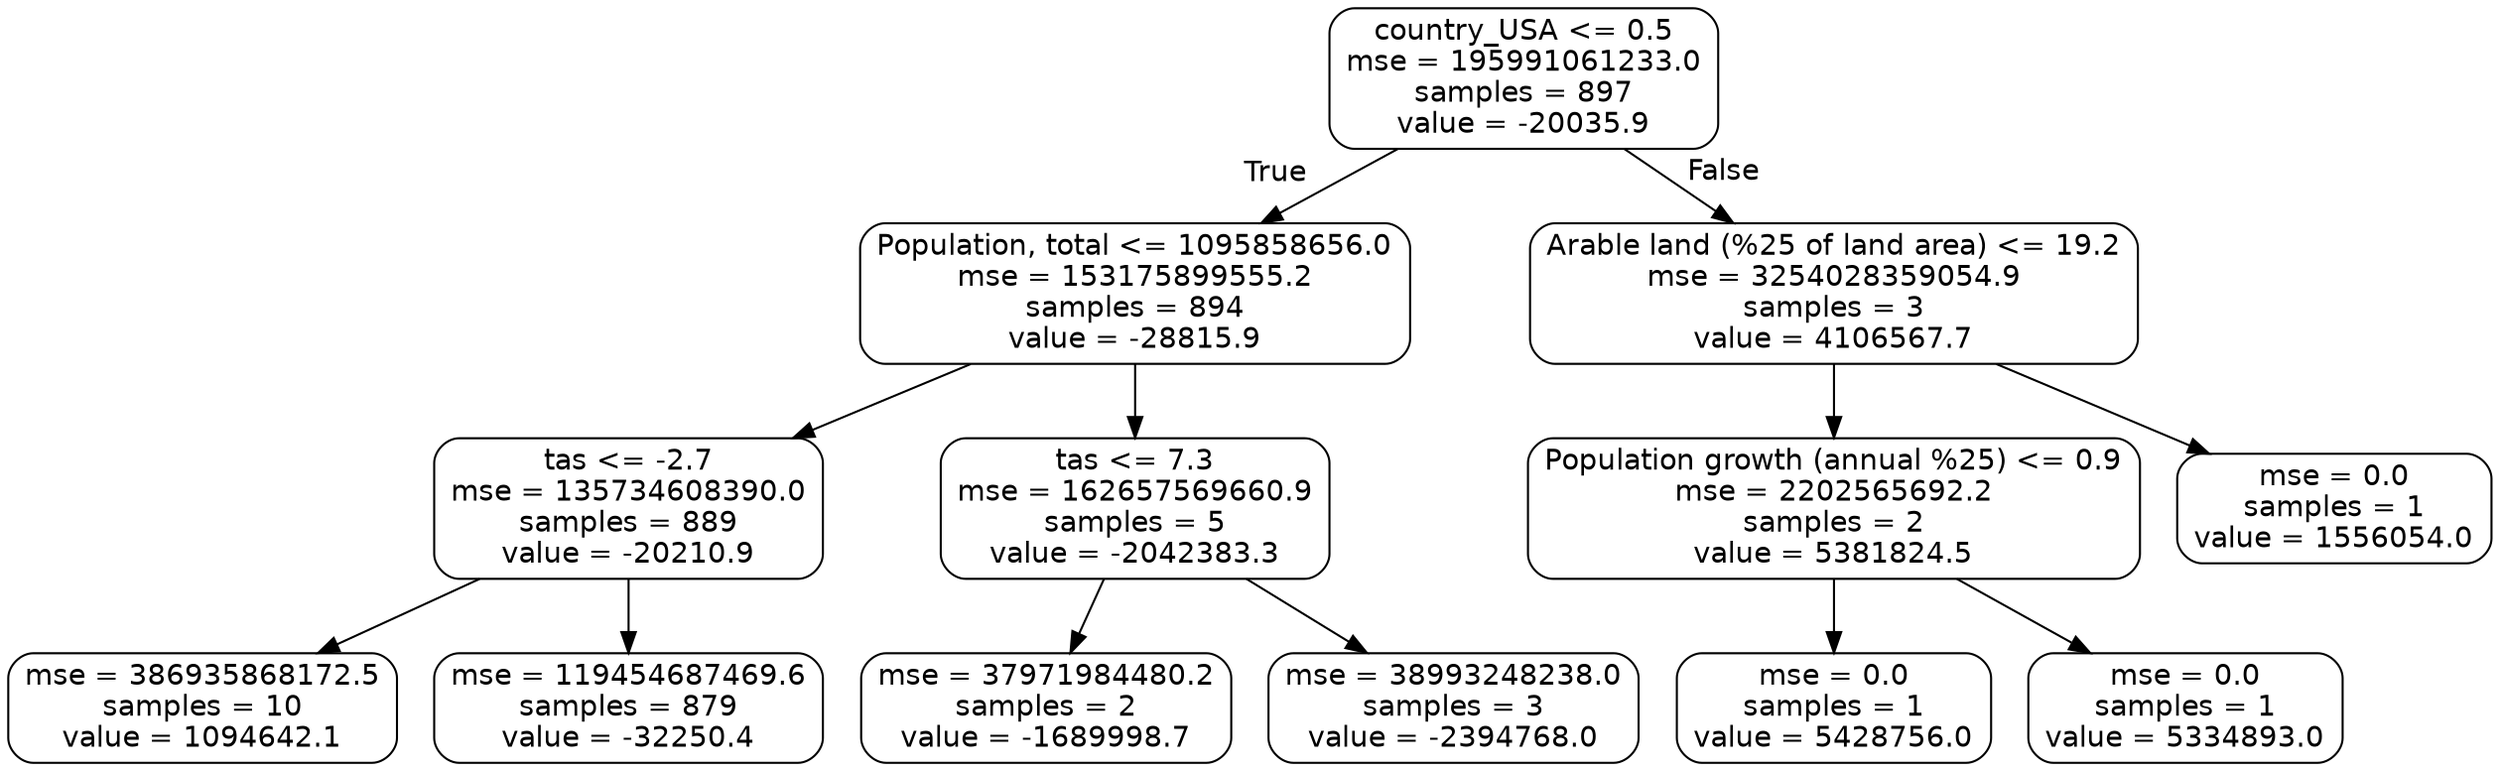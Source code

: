 digraph Tree {
node [shape=box, style="rounded", color="black", fontname=helvetica] ;
edge [fontname=helvetica] ;
0 [label="country_USA <= 0.5\nmse = 195991061233.0\nsamples = 897\nvalue = -20035.9"] ;
1 [label="Population, total <= 1095858656.0\nmse = 153175899555.2\nsamples = 894\nvalue = -28815.9"] ;
0 -> 1 [labeldistance=2.5, labelangle=45, headlabel="True"] ;
2 [label="tas <= -2.7\nmse = 135734608390.0\nsamples = 889\nvalue = -20210.9"] ;
1 -> 2 ;
3 [label="mse = 386935868172.5\nsamples = 10\nvalue = 1094642.1"] ;
2 -> 3 ;
4 [label="mse = 119454687469.6\nsamples = 879\nvalue = -32250.4"] ;
2 -> 4 ;
5 [label="tas <= 7.3\nmse = 162657569660.9\nsamples = 5\nvalue = -2042383.3"] ;
1 -> 5 ;
6 [label="mse = 37971984480.2\nsamples = 2\nvalue = -1689998.7"] ;
5 -> 6 ;
7 [label="mse = 38993248238.0\nsamples = 3\nvalue = -2394768.0"] ;
5 -> 7 ;
8 [label="Arable land (%25 of land area) <= 19.2\nmse = 3254028359054.9\nsamples = 3\nvalue = 4106567.7"] ;
0 -> 8 [labeldistance=2.5, labelangle=-45, headlabel="False"] ;
9 [label="Population growth (annual %25) <= 0.9\nmse = 2202565692.2\nsamples = 2\nvalue = 5381824.5"] ;
8 -> 9 ;
10 [label="mse = 0.0\nsamples = 1\nvalue = 5428756.0"] ;
9 -> 10 ;
11 [label="mse = 0.0\nsamples = 1\nvalue = 5334893.0"] ;
9 -> 11 ;
12 [label="mse = 0.0\nsamples = 1\nvalue = 1556054.0"] ;
8 -> 12 ;
}